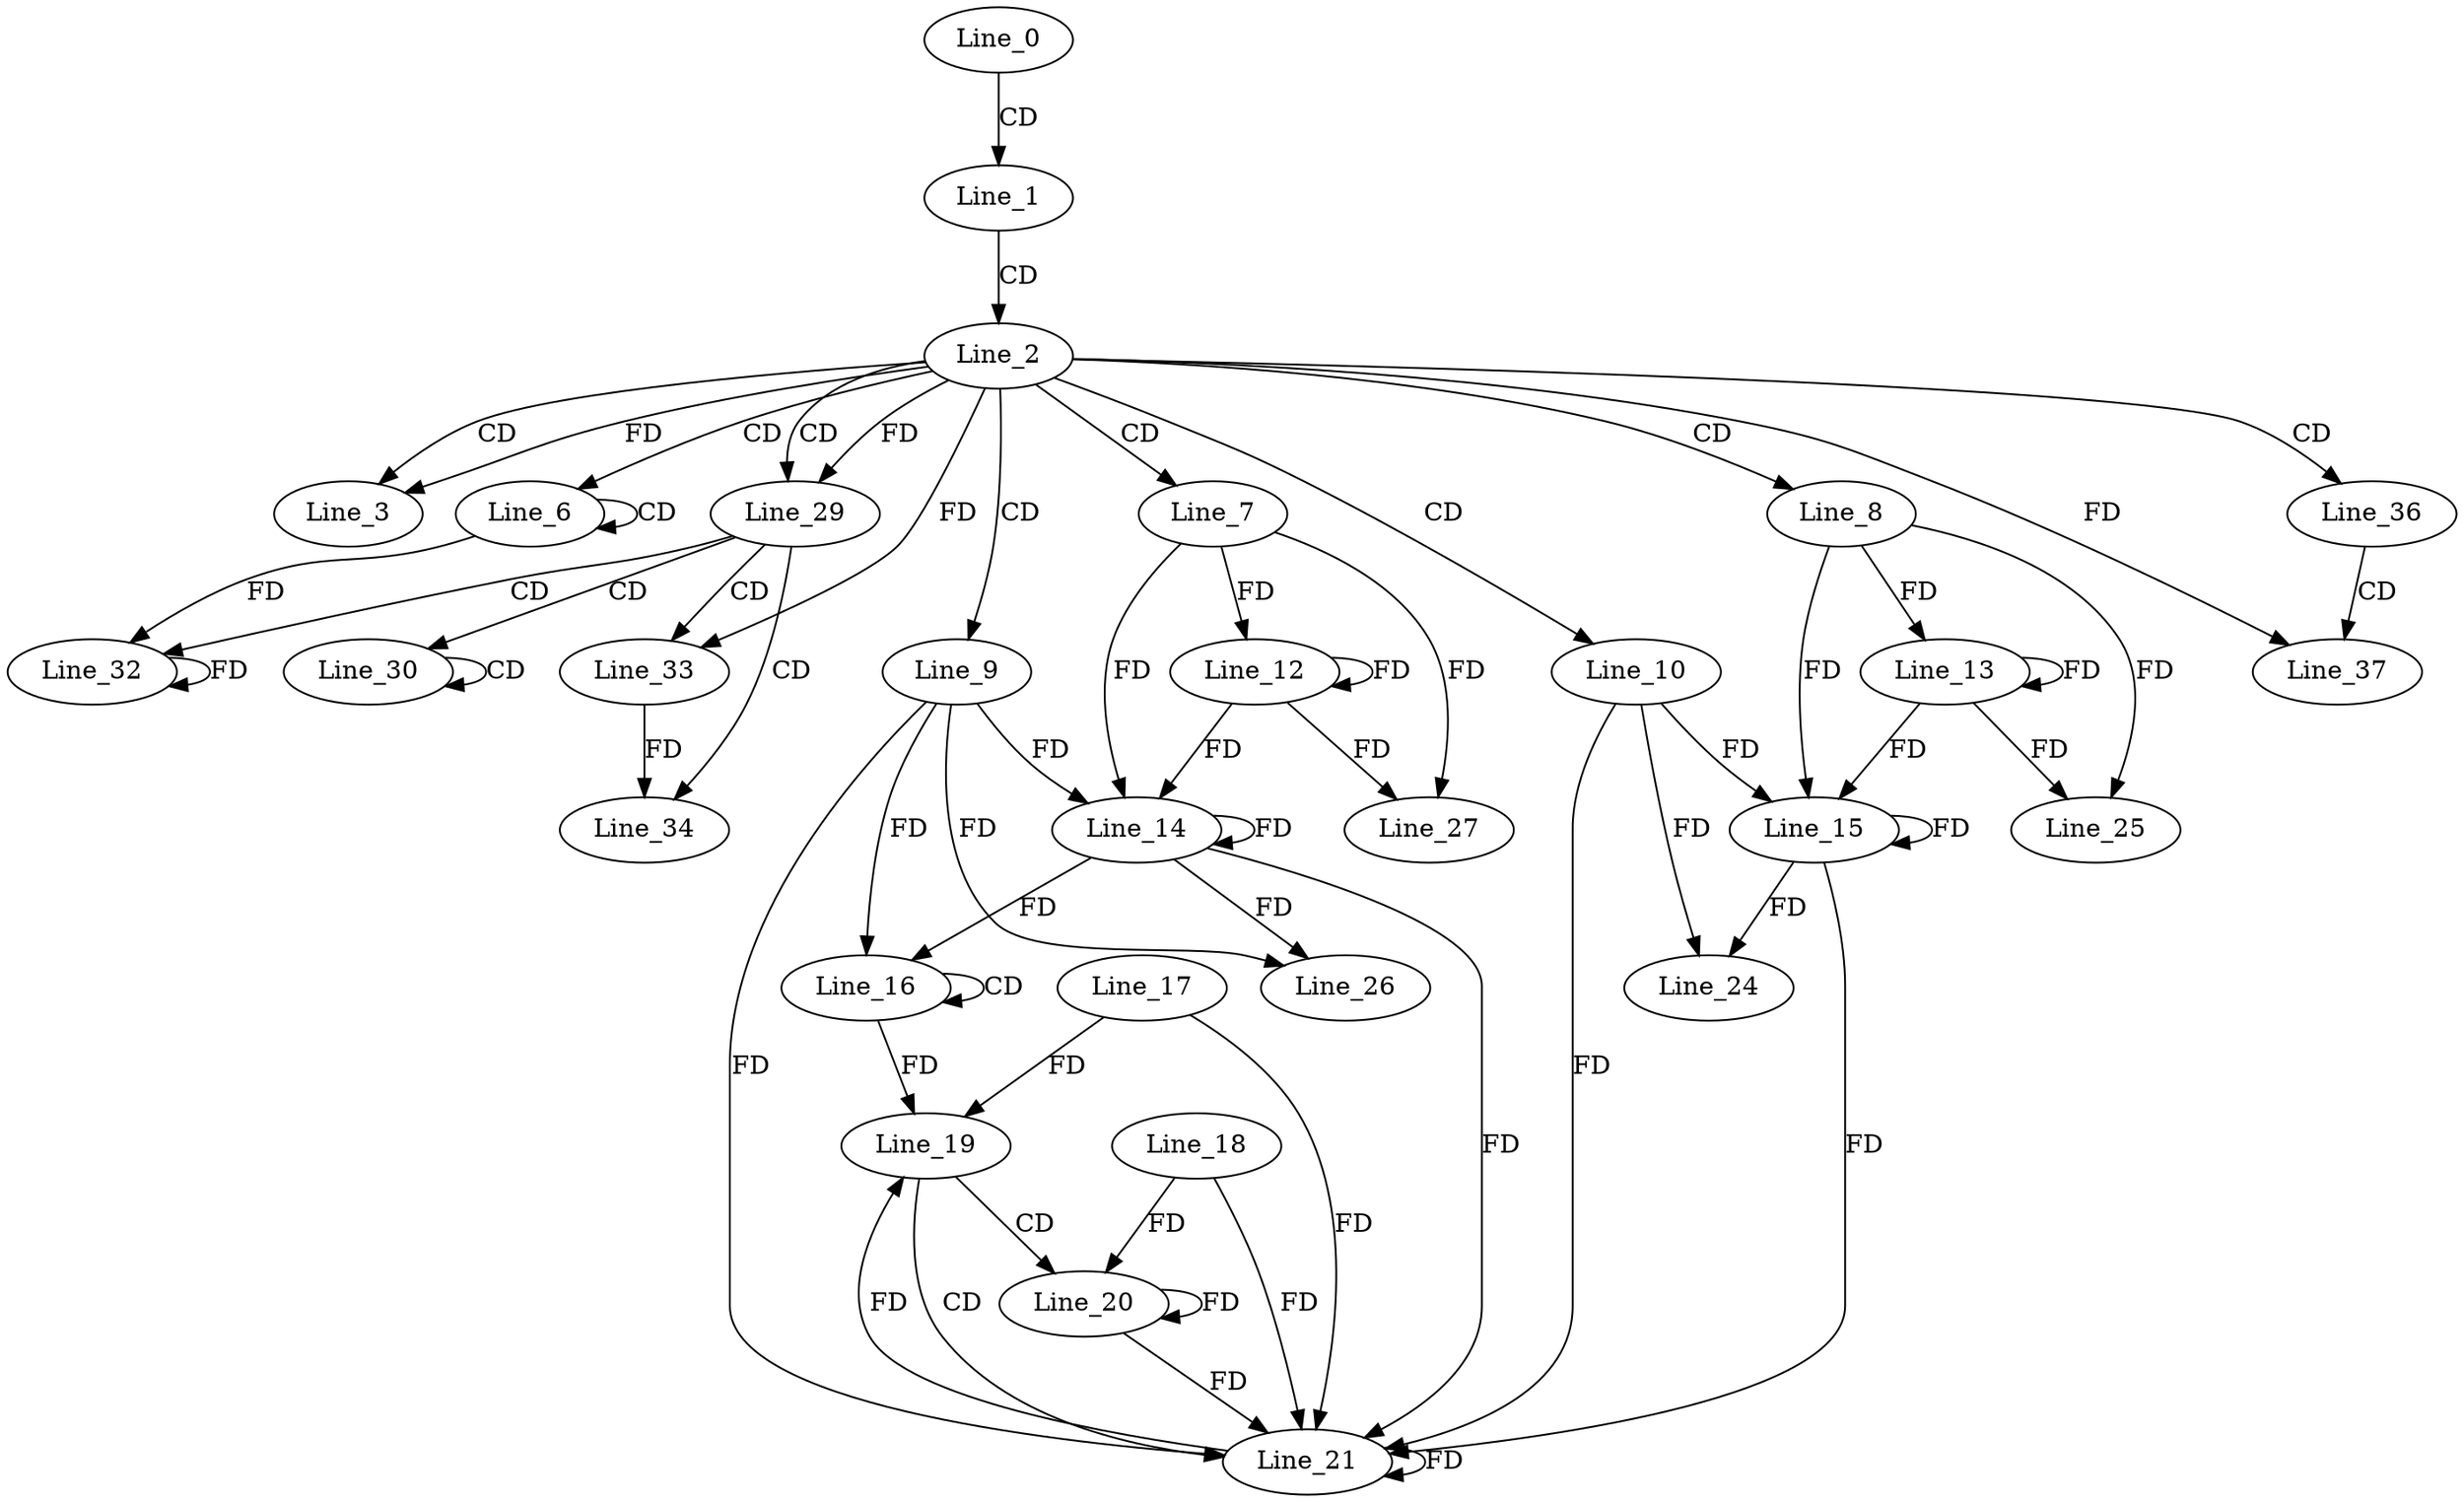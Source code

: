 digraph G {
  Line_0;
  Line_1;
  Line_2;
  Line_3;
  Line_3;
  Line_3;
  Line_6;
  Line_6;
  Line_7;
  Line_8;
  Line_9;
  Line_10;
  Line_12;
  Line_13;
  Line_14;
  Line_14;
  Line_15;
  Line_15;
  Line_16;
  Line_16;
  Line_17;
  Line_19;
  Line_19;
  Line_20;
  Line_18;
  Line_21;
  Line_21;
  Line_24;
  Line_25;
  Line_26;
  Line_27;
  Line_29;
  Line_29;
  Line_29;
  Line_30;
  Line_30;
  Line_32;
  Line_33;
  Line_33;
  Line_34;
  Line_36;
  Line_37;
  Line_37;
  Line_0 -> Line_1 [ label="CD" ];
  Line_1 -> Line_2 [ label="CD" ];
  Line_2 -> Line_3 [ label="CD" ];
  Line_2 -> Line_3 [ label="FD" ];
  Line_2 -> Line_6 [ label="CD" ];
  Line_6 -> Line_6 [ label="CD" ];
  Line_2 -> Line_7 [ label="CD" ];
  Line_2 -> Line_8 [ label="CD" ];
  Line_2 -> Line_9 [ label="CD" ];
  Line_2 -> Line_10 [ label="CD" ];
  Line_7 -> Line_12 [ label="FD" ];
  Line_12 -> Line_12 [ label="FD" ];
  Line_8 -> Line_13 [ label="FD" ];
  Line_13 -> Line_13 [ label="FD" ];
  Line_9 -> Line_14 [ label="FD" ];
  Line_14 -> Line_14 [ label="FD" ];
  Line_7 -> Line_14 [ label="FD" ];
  Line_12 -> Line_14 [ label="FD" ];
  Line_10 -> Line_15 [ label="FD" ];
  Line_15 -> Line_15 [ label="FD" ];
  Line_8 -> Line_15 [ label="FD" ];
  Line_13 -> Line_15 [ label="FD" ];
  Line_16 -> Line_16 [ label="CD" ];
  Line_9 -> Line_16 [ label="FD" ];
  Line_14 -> Line_16 [ label="FD" ];
  Line_17 -> Line_19 [ label="FD" ];
  Line_16 -> Line_19 [ label="FD" ];
  Line_19 -> Line_20 [ label="CD" ];
  Line_20 -> Line_20 [ label="FD" ];
  Line_18 -> Line_20 [ label="FD" ];
  Line_19 -> Line_21 [ label="CD" ];
  Line_21 -> Line_21 [ label="FD" ];
  Line_17 -> Line_21 [ label="FD" ];
  Line_10 -> Line_21 [ label="FD" ];
  Line_15 -> Line_21 [ label="FD" ];
  Line_9 -> Line_21 [ label="FD" ];
  Line_14 -> Line_21 [ label="FD" ];
  Line_20 -> Line_21 [ label="FD" ];
  Line_18 -> Line_21 [ label="FD" ];
  Line_10 -> Line_24 [ label="FD" ];
  Line_15 -> Line_24 [ label="FD" ];
  Line_8 -> Line_25 [ label="FD" ];
  Line_13 -> Line_25 [ label="FD" ];
  Line_9 -> Line_26 [ label="FD" ];
  Line_14 -> Line_26 [ label="FD" ];
  Line_7 -> Line_27 [ label="FD" ];
  Line_12 -> Line_27 [ label="FD" ];
  Line_2 -> Line_29 [ label="CD" ];
  Line_2 -> Line_29 [ label="FD" ];
  Line_29 -> Line_30 [ label="CD" ];
  Line_30 -> Line_30 [ label="CD" ];
  Line_29 -> Line_32 [ label="CD" ];
  Line_6 -> Line_32 [ label="FD" ];
  Line_32 -> Line_32 [ label="FD" ];
  Line_29 -> Line_33 [ label="CD" ];
  Line_2 -> Line_33 [ label="FD" ];
  Line_29 -> Line_34 [ label="CD" ];
  Line_33 -> Line_34 [ label="FD" ];
  Line_2 -> Line_36 [ label="CD" ];
  Line_36 -> Line_37 [ label="CD" ];
  Line_2 -> Line_37 [ label="FD" ];
  Line_21 -> Line_19 [ label="FD" ];
}
